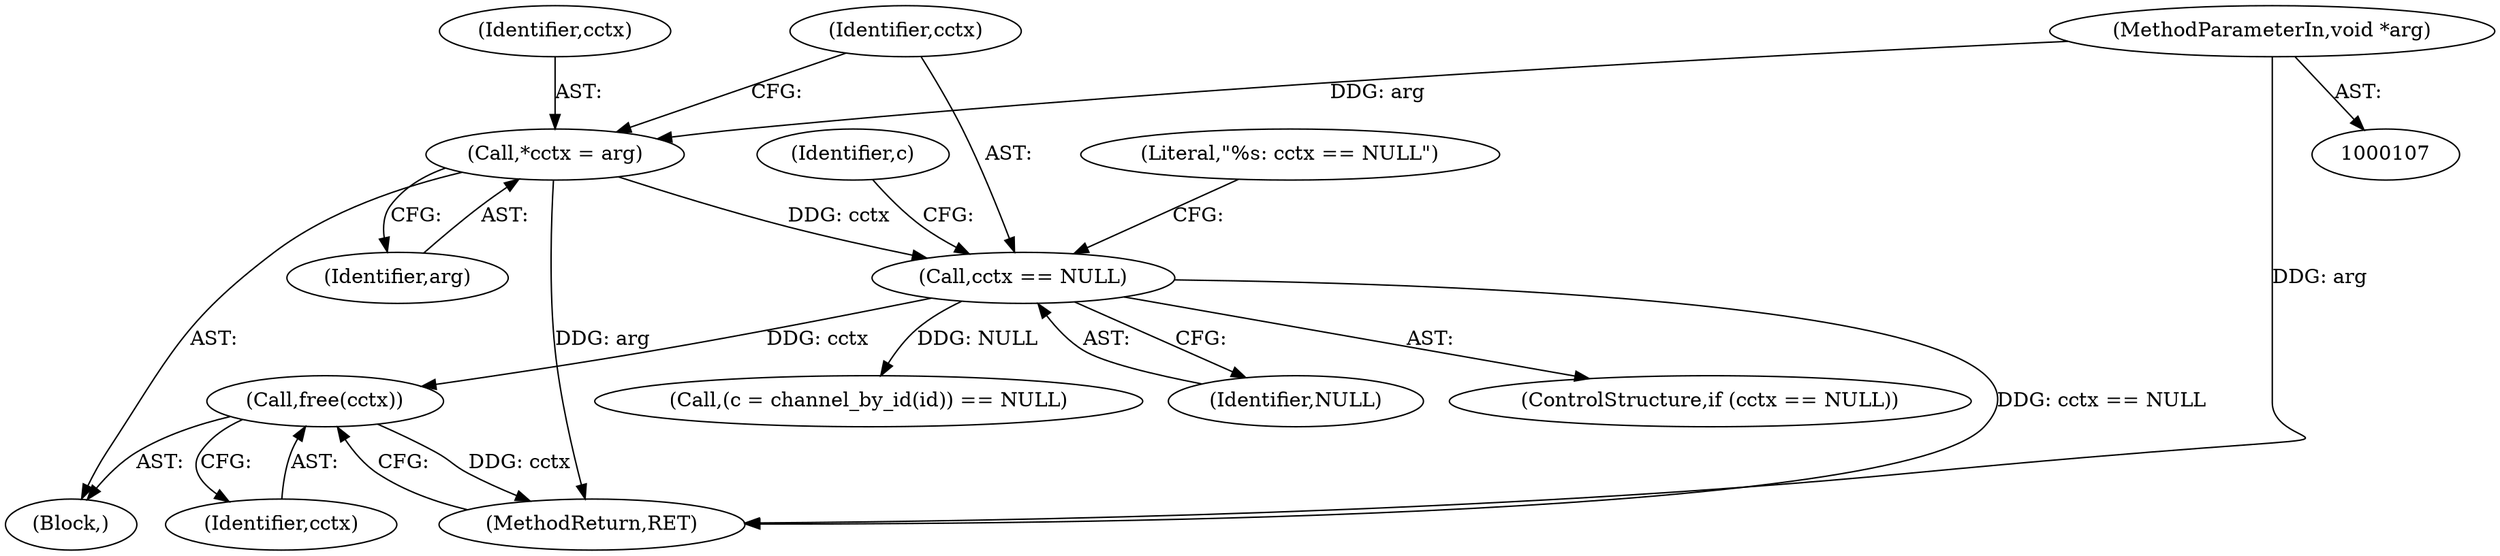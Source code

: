 digraph "0_mindrot_ed4ce82dbfa8a3a3c8ea6fa0db113c71e234416c_0@API" {
"1000363" [label="(Call,free(cctx))"];
"1000122" [label="(Call,cctx == NULL)"];
"1000113" [label="(Call,*cctx = arg)"];
"1000110" [label="(MethodParameterIn,void *arg)"];
"1000365" [label="(MethodReturn,RET)"];
"1000129" [label="(Call,(c = channel_by_id(id)) == NULL)"];
"1000114" [label="(Identifier,cctx)"];
"1000113" [label="(Call,*cctx = arg)"];
"1000122" [label="(Call,cctx == NULL)"];
"1000364" [label="(Identifier,cctx)"];
"1000363" [label="(Call,free(cctx))"];
"1000121" [label="(ControlStructure,if (cctx == NULL))"];
"1000126" [label="(Literal,\"%s: cctx == NULL\")"];
"1000110" [label="(MethodParameterIn,void *arg)"];
"1000111" [label="(Block,)"];
"1000115" [label="(Identifier,arg)"];
"1000123" [label="(Identifier,cctx)"];
"1000124" [label="(Identifier,NULL)"];
"1000131" [label="(Identifier,c)"];
"1000363" -> "1000111"  [label="AST: "];
"1000363" -> "1000364"  [label="CFG: "];
"1000364" -> "1000363"  [label="AST: "];
"1000365" -> "1000363"  [label="CFG: "];
"1000363" -> "1000365"  [label="DDG: cctx"];
"1000122" -> "1000363"  [label="DDG: cctx"];
"1000122" -> "1000121"  [label="AST: "];
"1000122" -> "1000124"  [label="CFG: "];
"1000123" -> "1000122"  [label="AST: "];
"1000124" -> "1000122"  [label="AST: "];
"1000126" -> "1000122"  [label="CFG: "];
"1000131" -> "1000122"  [label="CFG: "];
"1000122" -> "1000365"  [label="DDG: cctx == NULL"];
"1000113" -> "1000122"  [label="DDG: cctx"];
"1000122" -> "1000129"  [label="DDG: NULL"];
"1000113" -> "1000111"  [label="AST: "];
"1000113" -> "1000115"  [label="CFG: "];
"1000114" -> "1000113"  [label="AST: "];
"1000115" -> "1000113"  [label="AST: "];
"1000123" -> "1000113"  [label="CFG: "];
"1000113" -> "1000365"  [label="DDG: arg"];
"1000110" -> "1000113"  [label="DDG: arg"];
"1000110" -> "1000107"  [label="AST: "];
"1000110" -> "1000365"  [label="DDG: arg"];
}
